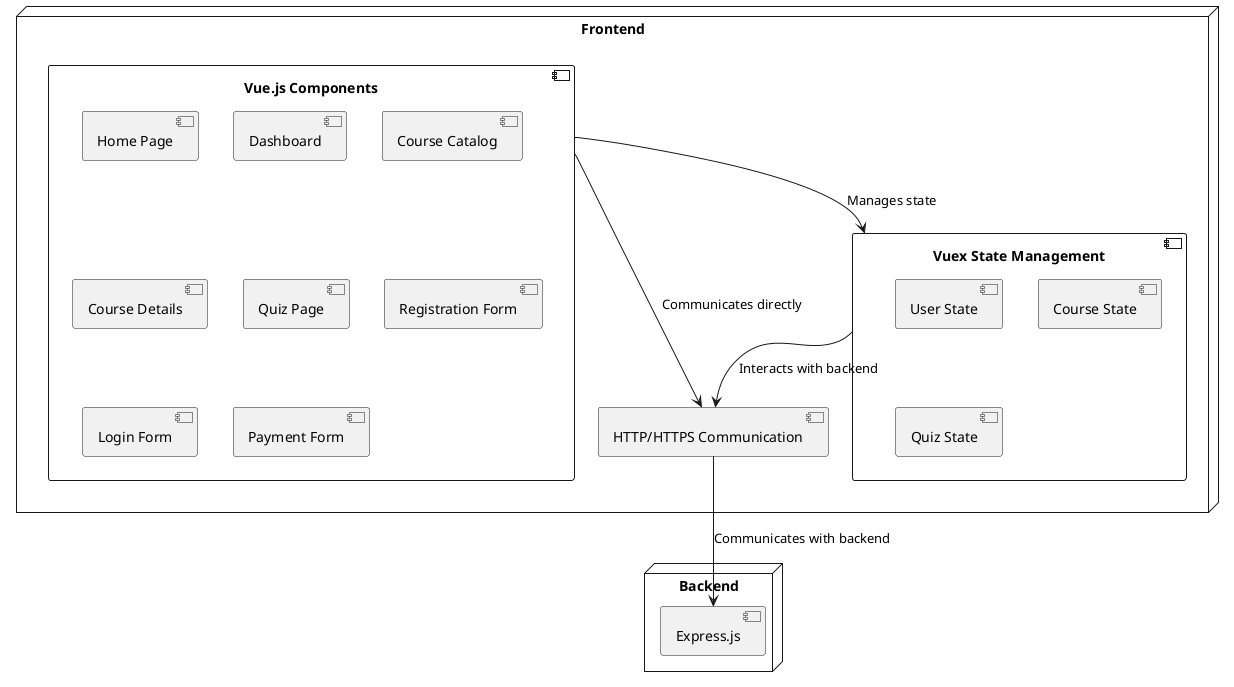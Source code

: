 @startuml
top to bottom direction

node Frontend {
  component "Vue.js Components" as Vue {
    [Home Page]
    [Dashboard]
    [Course Catalog]
    [Course Details]
    [Quiz Page]
    [Registration Form]
    [Login Form]
    [Payment Form]
  }
  
  component "Vuex State Management" as Vuex {
    [User State]
    [Course State]
    [Quiz State]
  }

  component "HTTP/HTTPS Communication" as FComms
}


Vue --> Vuex: Manages state
Vuex --> FComms: Interacts with backend
Vue --> FComms: Communicates directly

node Backend {
  component "Express.js" as Express
}

FComms --> Express: Communicates with backend

@enduml

